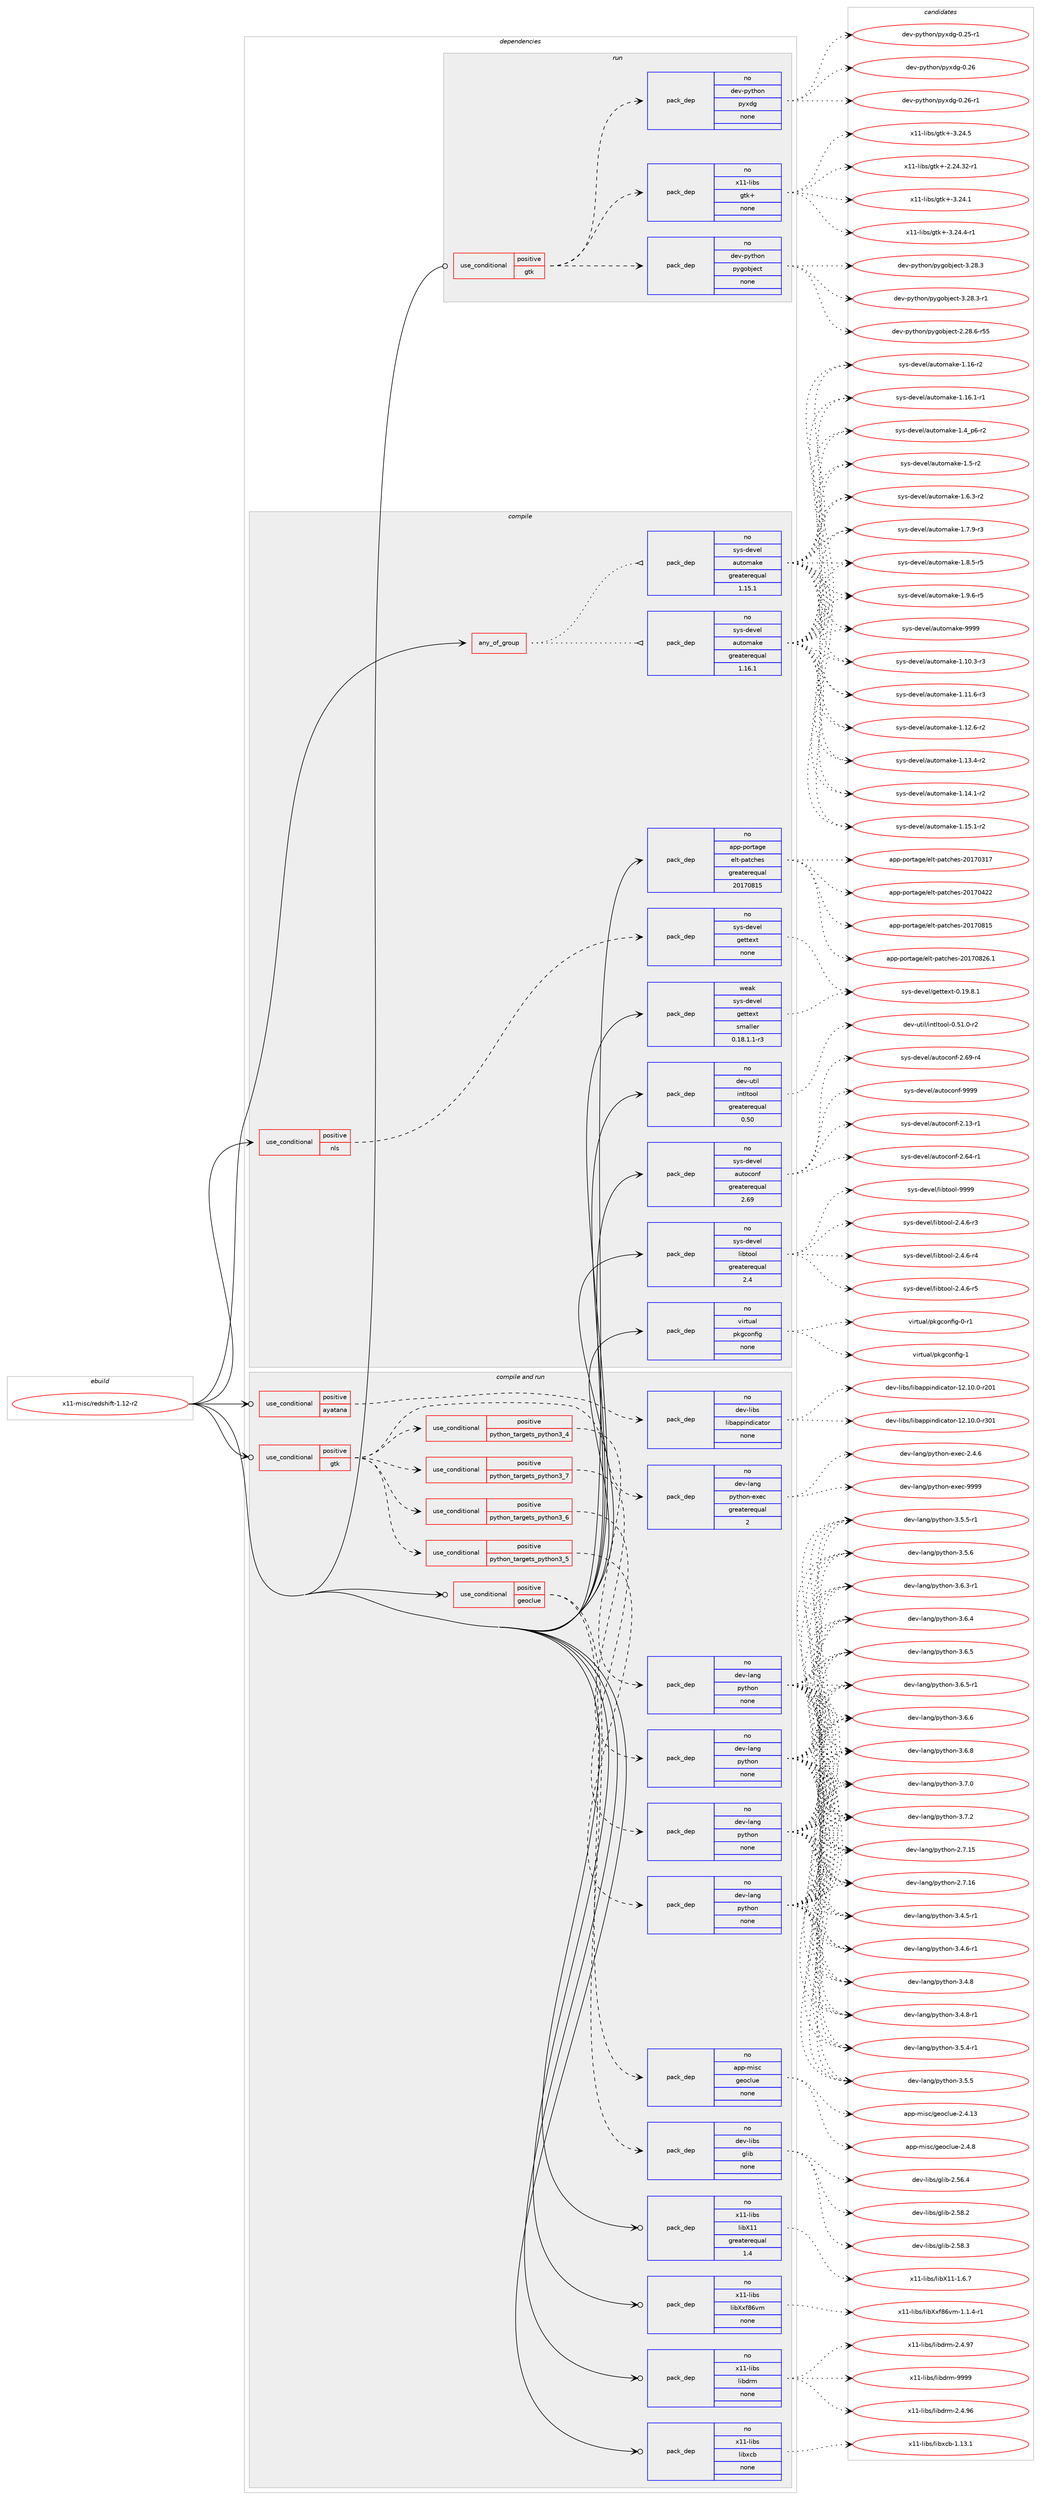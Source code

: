 digraph prolog {

# *************
# Graph options
# *************

newrank=true;
concentrate=true;
compound=true;
graph [rankdir=LR,fontname=Helvetica,fontsize=10,ranksep=1.5];#, ranksep=2.5, nodesep=0.2];
edge  [arrowhead=vee];
node  [fontname=Helvetica,fontsize=10];

# **********
# The ebuild
# **********

subgraph cluster_leftcol {
color=gray;
rank=same;
label=<<i>ebuild</i>>;
id [label="x11-misc/redshift-1.12-r2", color=red, width=4, href="../x11-misc/redshift-1.12-r2.svg"];
}

# ****************
# The dependencies
# ****************

subgraph cluster_midcol {
color=gray;
label=<<i>dependencies</i>>;
subgraph cluster_compile {
fillcolor="#eeeeee";
style=filled;
label=<<i>compile</i>>;
subgraph any28706 {
dependency1764167 [label=<<TABLE BORDER="0" CELLBORDER="1" CELLSPACING="0" CELLPADDING="4"><TR><TD CELLPADDING="10">any_of_group</TD></TR></TABLE>>, shape=none, color=red];subgraph pack1267830 {
dependency1764168 [label=<<TABLE BORDER="0" CELLBORDER="1" CELLSPACING="0" CELLPADDING="4" WIDTH="220"><TR><TD ROWSPAN="6" CELLPADDING="30">pack_dep</TD></TR><TR><TD WIDTH="110">no</TD></TR><TR><TD>sys-devel</TD></TR><TR><TD>automake</TD></TR><TR><TD>greaterequal</TD></TR><TR><TD>1.16.1</TD></TR></TABLE>>, shape=none, color=blue];
}
dependency1764167:e -> dependency1764168:w [weight=20,style="dotted",arrowhead="oinv"];
subgraph pack1267831 {
dependency1764169 [label=<<TABLE BORDER="0" CELLBORDER="1" CELLSPACING="0" CELLPADDING="4" WIDTH="220"><TR><TD ROWSPAN="6" CELLPADDING="30">pack_dep</TD></TR><TR><TD WIDTH="110">no</TD></TR><TR><TD>sys-devel</TD></TR><TR><TD>automake</TD></TR><TR><TD>greaterequal</TD></TR><TR><TD>1.15.1</TD></TR></TABLE>>, shape=none, color=blue];
}
dependency1764167:e -> dependency1764169:w [weight=20,style="dotted",arrowhead="oinv"];
}
id:e -> dependency1764167:w [weight=20,style="solid",arrowhead="vee"];
subgraph cond466623 {
dependency1764170 [label=<<TABLE BORDER="0" CELLBORDER="1" CELLSPACING="0" CELLPADDING="4"><TR><TD ROWSPAN="3" CELLPADDING="10">use_conditional</TD></TR><TR><TD>positive</TD></TR><TR><TD>nls</TD></TR></TABLE>>, shape=none, color=red];
subgraph pack1267832 {
dependency1764171 [label=<<TABLE BORDER="0" CELLBORDER="1" CELLSPACING="0" CELLPADDING="4" WIDTH="220"><TR><TD ROWSPAN="6" CELLPADDING="30">pack_dep</TD></TR><TR><TD WIDTH="110">no</TD></TR><TR><TD>sys-devel</TD></TR><TR><TD>gettext</TD></TR><TR><TD>none</TD></TR><TR><TD></TD></TR></TABLE>>, shape=none, color=blue];
}
dependency1764170:e -> dependency1764171:w [weight=20,style="dashed",arrowhead="vee"];
}
id:e -> dependency1764170:w [weight=20,style="solid",arrowhead="vee"];
subgraph pack1267833 {
dependency1764172 [label=<<TABLE BORDER="0" CELLBORDER="1" CELLSPACING="0" CELLPADDING="4" WIDTH="220"><TR><TD ROWSPAN="6" CELLPADDING="30">pack_dep</TD></TR><TR><TD WIDTH="110">no</TD></TR><TR><TD>app-portage</TD></TR><TR><TD>elt-patches</TD></TR><TR><TD>greaterequal</TD></TR><TR><TD>20170815</TD></TR></TABLE>>, shape=none, color=blue];
}
id:e -> dependency1764172:w [weight=20,style="solid",arrowhead="vee"];
subgraph pack1267834 {
dependency1764173 [label=<<TABLE BORDER="0" CELLBORDER="1" CELLSPACING="0" CELLPADDING="4" WIDTH="220"><TR><TD ROWSPAN="6" CELLPADDING="30">pack_dep</TD></TR><TR><TD WIDTH="110">no</TD></TR><TR><TD>dev-util</TD></TR><TR><TD>intltool</TD></TR><TR><TD>greaterequal</TD></TR><TR><TD>0.50</TD></TR></TABLE>>, shape=none, color=blue];
}
id:e -> dependency1764173:w [weight=20,style="solid",arrowhead="vee"];
subgraph pack1267835 {
dependency1764174 [label=<<TABLE BORDER="0" CELLBORDER="1" CELLSPACING="0" CELLPADDING="4" WIDTH="220"><TR><TD ROWSPAN="6" CELLPADDING="30">pack_dep</TD></TR><TR><TD WIDTH="110">no</TD></TR><TR><TD>sys-devel</TD></TR><TR><TD>autoconf</TD></TR><TR><TD>greaterequal</TD></TR><TR><TD>2.69</TD></TR></TABLE>>, shape=none, color=blue];
}
id:e -> dependency1764174:w [weight=20,style="solid",arrowhead="vee"];
subgraph pack1267836 {
dependency1764175 [label=<<TABLE BORDER="0" CELLBORDER="1" CELLSPACING="0" CELLPADDING="4" WIDTH="220"><TR><TD ROWSPAN="6" CELLPADDING="30">pack_dep</TD></TR><TR><TD WIDTH="110">no</TD></TR><TR><TD>sys-devel</TD></TR><TR><TD>libtool</TD></TR><TR><TD>greaterequal</TD></TR><TR><TD>2.4</TD></TR></TABLE>>, shape=none, color=blue];
}
id:e -> dependency1764175:w [weight=20,style="solid",arrowhead="vee"];
subgraph pack1267837 {
dependency1764176 [label=<<TABLE BORDER="0" CELLBORDER="1" CELLSPACING="0" CELLPADDING="4" WIDTH="220"><TR><TD ROWSPAN="6" CELLPADDING="30">pack_dep</TD></TR><TR><TD WIDTH="110">no</TD></TR><TR><TD>virtual</TD></TR><TR><TD>pkgconfig</TD></TR><TR><TD>none</TD></TR><TR><TD></TD></TR></TABLE>>, shape=none, color=blue];
}
id:e -> dependency1764176:w [weight=20,style="solid",arrowhead="vee"];
subgraph pack1267838 {
dependency1764177 [label=<<TABLE BORDER="0" CELLBORDER="1" CELLSPACING="0" CELLPADDING="4" WIDTH="220"><TR><TD ROWSPAN="6" CELLPADDING="30">pack_dep</TD></TR><TR><TD WIDTH="110">weak</TD></TR><TR><TD>sys-devel</TD></TR><TR><TD>gettext</TD></TR><TR><TD>smaller</TD></TR><TR><TD>0.18.1.1-r3</TD></TR></TABLE>>, shape=none, color=blue];
}
id:e -> dependency1764177:w [weight=20,style="solid",arrowhead="vee"];
}
subgraph cluster_compileandrun {
fillcolor="#eeeeee";
style=filled;
label=<<i>compile and run</i>>;
subgraph cond466624 {
dependency1764178 [label=<<TABLE BORDER="0" CELLBORDER="1" CELLSPACING="0" CELLPADDING="4"><TR><TD ROWSPAN="3" CELLPADDING="10">use_conditional</TD></TR><TR><TD>positive</TD></TR><TR><TD>ayatana</TD></TR></TABLE>>, shape=none, color=red];
subgraph pack1267839 {
dependency1764179 [label=<<TABLE BORDER="0" CELLBORDER="1" CELLSPACING="0" CELLPADDING="4" WIDTH="220"><TR><TD ROWSPAN="6" CELLPADDING="30">pack_dep</TD></TR><TR><TD WIDTH="110">no</TD></TR><TR><TD>dev-libs</TD></TR><TR><TD>libappindicator</TD></TR><TR><TD>none</TD></TR><TR><TD></TD></TR></TABLE>>, shape=none, color=blue];
}
dependency1764178:e -> dependency1764179:w [weight=20,style="dashed",arrowhead="vee"];
}
id:e -> dependency1764178:w [weight=20,style="solid",arrowhead="odotvee"];
subgraph cond466625 {
dependency1764180 [label=<<TABLE BORDER="0" CELLBORDER="1" CELLSPACING="0" CELLPADDING="4"><TR><TD ROWSPAN="3" CELLPADDING="10">use_conditional</TD></TR><TR><TD>positive</TD></TR><TR><TD>geoclue</TD></TR></TABLE>>, shape=none, color=red];
subgraph pack1267840 {
dependency1764181 [label=<<TABLE BORDER="0" CELLBORDER="1" CELLSPACING="0" CELLPADDING="4" WIDTH="220"><TR><TD ROWSPAN="6" CELLPADDING="30">pack_dep</TD></TR><TR><TD WIDTH="110">no</TD></TR><TR><TD>app-misc</TD></TR><TR><TD>geoclue</TD></TR><TR><TD>none</TD></TR><TR><TD></TD></TR></TABLE>>, shape=none, color=blue];
}
dependency1764180:e -> dependency1764181:w [weight=20,style="dashed",arrowhead="vee"];
subgraph pack1267841 {
dependency1764182 [label=<<TABLE BORDER="0" CELLBORDER="1" CELLSPACING="0" CELLPADDING="4" WIDTH="220"><TR><TD ROWSPAN="6" CELLPADDING="30">pack_dep</TD></TR><TR><TD WIDTH="110">no</TD></TR><TR><TD>dev-libs</TD></TR><TR><TD>glib</TD></TR><TR><TD>none</TD></TR><TR><TD></TD></TR></TABLE>>, shape=none, color=blue];
}
dependency1764180:e -> dependency1764182:w [weight=20,style="dashed",arrowhead="vee"];
}
id:e -> dependency1764180:w [weight=20,style="solid",arrowhead="odotvee"];
subgraph cond466626 {
dependency1764183 [label=<<TABLE BORDER="0" CELLBORDER="1" CELLSPACING="0" CELLPADDING="4"><TR><TD ROWSPAN="3" CELLPADDING="10">use_conditional</TD></TR><TR><TD>positive</TD></TR><TR><TD>gtk</TD></TR></TABLE>>, shape=none, color=red];
subgraph cond466627 {
dependency1764184 [label=<<TABLE BORDER="0" CELLBORDER="1" CELLSPACING="0" CELLPADDING="4"><TR><TD ROWSPAN="3" CELLPADDING="10">use_conditional</TD></TR><TR><TD>positive</TD></TR><TR><TD>python_targets_python3_4</TD></TR></TABLE>>, shape=none, color=red];
subgraph pack1267842 {
dependency1764185 [label=<<TABLE BORDER="0" CELLBORDER="1" CELLSPACING="0" CELLPADDING="4" WIDTH="220"><TR><TD ROWSPAN="6" CELLPADDING="30">pack_dep</TD></TR><TR><TD WIDTH="110">no</TD></TR><TR><TD>dev-lang</TD></TR><TR><TD>python</TD></TR><TR><TD>none</TD></TR><TR><TD></TD></TR></TABLE>>, shape=none, color=blue];
}
dependency1764184:e -> dependency1764185:w [weight=20,style="dashed",arrowhead="vee"];
}
dependency1764183:e -> dependency1764184:w [weight=20,style="dashed",arrowhead="vee"];
subgraph cond466628 {
dependency1764186 [label=<<TABLE BORDER="0" CELLBORDER="1" CELLSPACING="0" CELLPADDING="4"><TR><TD ROWSPAN="3" CELLPADDING="10">use_conditional</TD></TR><TR><TD>positive</TD></TR><TR><TD>python_targets_python3_5</TD></TR></TABLE>>, shape=none, color=red];
subgraph pack1267843 {
dependency1764187 [label=<<TABLE BORDER="0" CELLBORDER="1" CELLSPACING="0" CELLPADDING="4" WIDTH="220"><TR><TD ROWSPAN="6" CELLPADDING="30">pack_dep</TD></TR><TR><TD WIDTH="110">no</TD></TR><TR><TD>dev-lang</TD></TR><TR><TD>python</TD></TR><TR><TD>none</TD></TR><TR><TD></TD></TR></TABLE>>, shape=none, color=blue];
}
dependency1764186:e -> dependency1764187:w [weight=20,style="dashed",arrowhead="vee"];
}
dependency1764183:e -> dependency1764186:w [weight=20,style="dashed",arrowhead="vee"];
subgraph cond466629 {
dependency1764188 [label=<<TABLE BORDER="0" CELLBORDER="1" CELLSPACING="0" CELLPADDING="4"><TR><TD ROWSPAN="3" CELLPADDING="10">use_conditional</TD></TR><TR><TD>positive</TD></TR><TR><TD>python_targets_python3_6</TD></TR></TABLE>>, shape=none, color=red];
subgraph pack1267844 {
dependency1764189 [label=<<TABLE BORDER="0" CELLBORDER="1" CELLSPACING="0" CELLPADDING="4" WIDTH="220"><TR><TD ROWSPAN="6" CELLPADDING="30">pack_dep</TD></TR><TR><TD WIDTH="110">no</TD></TR><TR><TD>dev-lang</TD></TR><TR><TD>python</TD></TR><TR><TD>none</TD></TR><TR><TD></TD></TR></TABLE>>, shape=none, color=blue];
}
dependency1764188:e -> dependency1764189:w [weight=20,style="dashed",arrowhead="vee"];
}
dependency1764183:e -> dependency1764188:w [weight=20,style="dashed",arrowhead="vee"];
subgraph cond466630 {
dependency1764190 [label=<<TABLE BORDER="0" CELLBORDER="1" CELLSPACING="0" CELLPADDING="4"><TR><TD ROWSPAN="3" CELLPADDING="10">use_conditional</TD></TR><TR><TD>positive</TD></TR><TR><TD>python_targets_python3_7</TD></TR></TABLE>>, shape=none, color=red];
subgraph pack1267845 {
dependency1764191 [label=<<TABLE BORDER="0" CELLBORDER="1" CELLSPACING="0" CELLPADDING="4" WIDTH="220"><TR><TD ROWSPAN="6" CELLPADDING="30">pack_dep</TD></TR><TR><TD WIDTH="110">no</TD></TR><TR><TD>dev-lang</TD></TR><TR><TD>python</TD></TR><TR><TD>none</TD></TR><TR><TD></TD></TR></TABLE>>, shape=none, color=blue];
}
dependency1764190:e -> dependency1764191:w [weight=20,style="dashed",arrowhead="vee"];
}
dependency1764183:e -> dependency1764190:w [weight=20,style="dashed",arrowhead="vee"];
subgraph pack1267846 {
dependency1764192 [label=<<TABLE BORDER="0" CELLBORDER="1" CELLSPACING="0" CELLPADDING="4" WIDTH="220"><TR><TD ROWSPAN="6" CELLPADDING="30">pack_dep</TD></TR><TR><TD WIDTH="110">no</TD></TR><TR><TD>dev-lang</TD></TR><TR><TD>python-exec</TD></TR><TR><TD>greaterequal</TD></TR><TR><TD>2</TD></TR></TABLE>>, shape=none, color=blue];
}
dependency1764183:e -> dependency1764192:w [weight=20,style="dashed",arrowhead="vee"];
}
id:e -> dependency1764183:w [weight=20,style="solid",arrowhead="odotvee"];
subgraph pack1267847 {
dependency1764193 [label=<<TABLE BORDER="0" CELLBORDER="1" CELLSPACING="0" CELLPADDING="4" WIDTH="220"><TR><TD ROWSPAN="6" CELLPADDING="30">pack_dep</TD></TR><TR><TD WIDTH="110">no</TD></TR><TR><TD>x11-libs</TD></TR><TR><TD>libX11</TD></TR><TR><TD>greaterequal</TD></TR><TR><TD>1.4</TD></TR></TABLE>>, shape=none, color=blue];
}
id:e -> dependency1764193:w [weight=20,style="solid",arrowhead="odotvee"];
subgraph pack1267848 {
dependency1764194 [label=<<TABLE BORDER="0" CELLBORDER="1" CELLSPACING="0" CELLPADDING="4" WIDTH="220"><TR><TD ROWSPAN="6" CELLPADDING="30">pack_dep</TD></TR><TR><TD WIDTH="110">no</TD></TR><TR><TD>x11-libs</TD></TR><TR><TD>libXxf86vm</TD></TR><TR><TD>none</TD></TR><TR><TD></TD></TR></TABLE>>, shape=none, color=blue];
}
id:e -> dependency1764194:w [weight=20,style="solid",arrowhead="odotvee"];
subgraph pack1267849 {
dependency1764195 [label=<<TABLE BORDER="0" CELLBORDER="1" CELLSPACING="0" CELLPADDING="4" WIDTH="220"><TR><TD ROWSPAN="6" CELLPADDING="30">pack_dep</TD></TR><TR><TD WIDTH="110">no</TD></TR><TR><TD>x11-libs</TD></TR><TR><TD>libdrm</TD></TR><TR><TD>none</TD></TR><TR><TD></TD></TR></TABLE>>, shape=none, color=blue];
}
id:e -> dependency1764195:w [weight=20,style="solid",arrowhead="odotvee"];
subgraph pack1267850 {
dependency1764196 [label=<<TABLE BORDER="0" CELLBORDER="1" CELLSPACING="0" CELLPADDING="4" WIDTH="220"><TR><TD ROWSPAN="6" CELLPADDING="30">pack_dep</TD></TR><TR><TD WIDTH="110">no</TD></TR><TR><TD>x11-libs</TD></TR><TR><TD>libxcb</TD></TR><TR><TD>none</TD></TR><TR><TD></TD></TR></TABLE>>, shape=none, color=blue];
}
id:e -> dependency1764196:w [weight=20,style="solid",arrowhead="odotvee"];
}
subgraph cluster_run {
fillcolor="#eeeeee";
style=filled;
label=<<i>run</i>>;
subgraph cond466631 {
dependency1764197 [label=<<TABLE BORDER="0" CELLBORDER="1" CELLSPACING="0" CELLPADDING="4"><TR><TD ROWSPAN="3" CELLPADDING="10">use_conditional</TD></TR><TR><TD>positive</TD></TR><TR><TD>gtk</TD></TR></TABLE>>, shape=none, color=red];
subgraph pack1267851 {
dependency1764198 [label=<<TABLE BORDER="0" CELLBORDER="1" CELLSPACING="0" CELLPADDING="4" WIDTH="220"><TR><TD ROWSPAN="6" CELLPADDING="30">pack_dep</TD></TR><TR><TD WIDTH="110">no</TD></TR><TR><TD>dev-python</TD></TR><TR><TD>pygobject</TD></TR><TR><TD>none</TD></TR><TR><TD></TD></TR></TABLE>>, shape=none, color=blue];
}
dependency1764197:e -> dependency1764198:w [weight=20,style="dashed",arrowhead="vee"];
subgraph pack1267852 {
dependency1764199 [label=<<TABLE BORDER="0" CELLBORDER="1" CELLSPACING="0" CELLPADDING="4" WIDTH="220"><TR><TD ROWSPAN="6" CELLPADDING="30">pack_dep</TD></TR><TR><TD WIDTH="110">no</TD></TR><TR><TD>x11-libs</TD></TR><TR><TD>gtk+</TD></TR><TR><TD>none</TD></TR><TR><TD></TD></TR></TABLE>>, shape=none, color=blue];
}
dependency1764197:e -> dependency1764199:w [weight=20,style="dashed",arrowhead="vee"];
subgraph pack1267853 {
dependency1764200 [label=<<TABLE BORDER="0" CELLBORDER="1" CELLSPACING="0" CELLPADDING="4" WIDTH="220"><TR><TD ROWSPAN="6" CELLPADDING="30">pack_dep</TD></TR><TR><TD WIDTH="110">no</TD></TR><TR><TD>dev-python</TD></TR><TR><TD>pyxdg</TD></TR><TR><TD>none</TD></TR><TR><TD></TD></TR></TABLE>>, shape=none, color=blue];
}
dependency1764197:e -> dependency1764200:w [weight=20,style="dashed",arrowhead="vee"];
}
id:e -> dependency1764197:w [weight=20,style="solid",arrowhead="odot"];
}
}

# **************
# The candidates
# **************

subgraph cluster_choices {
rank=same;
color=gray;
label=<<i>candidates</i>>;

subgraph choice1267830 {
color=black;
nodesep=1;
choice11512111545100101118101108479711711611110997107101454946494846514511451 [label="sys-devel/automake-1.10.3-r3", color=red, width=4,href="../sys-devel/automake-1.10.3-r3.svg"];
choice11512111545100101118101108479711711611110997107101454946494946544511451 [label="sys-devel/automake-1.11.6-r3", color=red, width=4,href="../sys-devel/automake-1.11.6-r3.svg"];
choice11512111545100101118101108479711711611110997107101454946495046544511450 [label="sys-devel/automake-1.12.6-r2", color=red, width=4,href="../sys-devel/automake-1.12.6-r2.svg"];
choice11512111545100101118101108479711711611110997107101454946495146524511450 [label="sys-devel/automake-1.13.4-r2", color=red, width=4,href="../sys-devel/automake-1.13.4-r2.svg"];
choice11512111545100101118101108479711711611110997107101454946495246494511450 [label="sys-devel/automake-1.14.1-r2", color=red, width=4,href="../sys-devel/automake-1.14.1-r2.svg"];
choice11512111545100101118101108479711711611110997107101454946495346494511450 [label="sys-devel/automake-1.15.1-r2", color=red, width=4,href="../sys-devel/automake-1.15.1-r2.svg"];
choice1151211154510010111810110847971171161111099710710145494649544511450 [label="sys-devel/automake-1.16-r2", color=red, width=4,href="../sys-devel/automake-1.16-r2.svg"];
choice11512111545100101118101108479711711611110997107101454946495446494511449 [label="sys-devel/automake-1.16.1-r1", color=red, width=4,href="../sys-devel/automake-1.16.1-r1.svg"];
choice115121115451001011181011084797117116111109971071014549465295112544511450 [label="sys-devel/automake-1.4_p6-r2", color=red, width=4,href="../sys-devel/automake-1.4_p6-r2.svg"];
choice11512111545100101118101108479711711611110997107101454946534511450 [label="sys-devel/automake-1.5-r2", color=red, width=4,href="../sys-devel/automake-1.5-r2.svg"];
choice115121115451001011181011084797117116111109971071014549465446514511450 [label="sys-devel/automake-1.6.3-r2", color=red, width=4,href="../sys-devel/automake-1.6.3-r2.svg"];
choice115121115451001011181011084797117116111109971071014549465546574511451 [label="sys-devel/automake-1.7.9-r3", color=red, width=4,href="../sys-devel/automake-1.7.9-r3.svg"];
choice115121115451001011181011084797117116111109971071014549465646534511453 [label="sys-devel/automake-1.8.5-r5", color=red, width=4,href="../sys-devel/automake-1.8.5-r5.svg"];
choice115121115451001011181011084797117116111109971071014549465746544511453 [label="sys-devel/automake-1.9.6-r5", color=red, width=4,href="../sys-devel/automake-1.9.6-r5.svg"];
choice115121115451001011181011084797117116111109971071014557575757 [label="sys-devel/automake-9999", color=red, width=4,href="../sys-devel/automake-9999.svg"];
dependency1764168:e -> choice11512111545100101118101108479711711611110997107101454946494846514511451:w [style=dotted,weight="100"];
dependency1764168:e -> choice11512111545100101118101108479711711611110997107101454946494946544511451:w [style=dotted,weight="100"];
dependency1764168:e -> choice11512111545100101118101108479711711611110997107101454946495046544511450:w [style=dotted,weight="100"];
dependency1764168:e -> choice11512111545100101118101108479711711611110997107101454946495146524511450:w [style=dotted,weight="100"];
dependency1764168:e -> choice11512111545100101118101108479711711611110997107101454946495246494511450:w [style=dotted,weight="100"];
dependency1764168:e -> choice11512111545100101118101108479711711611110997107101454946495346494511450:w [style=dotted,weight="100"];
dependency1764168:e -> choice1151211154510010111810110847971171161111099710710145494649544511450:w [style=dotted,weight="100"];
dependency1764168:e -> choice11512111545100101118101108479711711611110997107101454946495446494511449:w [style=dotted,weight="100"];
dependency1764168:e -> choice115121115451001011181011084797117116111109971071014549465295112544511450:w [style=dotted,weight="100"];
dependency1764168:e -> choice11512111545100101118101108479711711611110997107101454946534511450:w [style=dotted,weight="100"];
dependency1764168:e -> choice115121115451001011181011084797117116111109971071014549465446514511450:w [style=dotted,weight="100"];
dependency1764168:e -> choice115121115451001011181011084797117116111109971071014549465546574511451:w [style=dotted,weight="100"];
dependency1764168:e -> choice115121115451001011181011084797117116111109971071014549465646534511453:w [style=dotted,weight="100"];
dependency1764168:e -> choice115121115451001011181011084797117116111109971071014549465746544511453:w [style=dotted,weight="100"];
dependency1764168:e -> choice115121115451001011181011084797117116111109971071014557575757:w [style=dotted,weight="100"];
}
subgraph choice1267831 {
color=black;
nodesep=1;
choice11512111545100101118101108479711711611110997107101454946494846514511451 [label="sys-devel/automake-1.10.3-r3", color=red, width=4,href="../sys-devel/automake-1.10.3-r3.svg"];
choice11512111545100101118101108479711711611110997107101454946494946544511451 [label="sys-devel/automake-1.11.6-r3", color=red, width=4,href="../sys-devel/automake-1.11.6-r3.svg"];
choice11512111545100101118101108479711711611110997107101454946495046544511450 [label="sys-devel/automake-1.12.6-r2", color=red, width=4,href="../sys-devel/automake-1.12.6-r2.svg"];
choice11512111545100101118101108479711711611110997107101454946495146524511450 [label="sys-devel/automake-1.13.4-r2", color=red, width=4,href="../sys-devel/automake-1.13.4-r2.svg"];
choice11512111545100101118101108479711711611110997107101454946495246494511450 [label="sys-devel/automake-1.14.1-r2", color=red, width=4,href="../sys-devel/automake-1.14.1-r2.svg"];
choice11512111545100101118101108479711711611110997107101454946495346494511450 [label="sys-devel/automake-1.15.1-r2", color=red, width=4,href="../sys-devel/automake-1.15.1-r2.svg"];
choice1151211154510010111810110847971171161111099710710145494649544511450 [label="sys-devel/automake-1.16-r2", color=red, width=4,href="../sys-devel/automake-1.16-r2.svg"];
choice11512111545100101118101108479711711611110997107101454946495446494511449 [label="sys-devel/automake-1.16.1-r1", color=red, width=4,href="../sys-devel/automake-1.16.1-r1.svg"];
choice115121115451001011181011084797117116111109971071014549465295112544511450 [label="sys-devel/automake-1.4_p6-r2", color=red, width=4,href="../sys-devel/automake-1.4_p6-r2.svg"];
choice11512111545100101118101108479711711611110997107101454946534511450 [label="sys-devel/automake-1.5-r2", color=red, width=4,href="../sys-devel/automake-1.5-r2.svg"];
choice115121115451001011181011084797117116111109971071014549465446514511450 [label="sys-devel/automake-1.6.3-r2", color=red, width=4,href="../sys-devel/automake-1.6.3-r2.svg"];
choice115121115451001011181011084797117116111109971071014549465546574511451 [label="sys-devel/automake-1.7.9-r3", color=red, width=4,href="../sys-devel/automake-1.7.9-r3.svg"];
choice115121115451001011181011084797117116111109971071014549465646534511453 [label="sys-devel/automake-1.8.5-r5", color=red, width=4,href="../sys-devel/automake-1.8.5-r5.svg"];
choice115121115451001011181011084797117116111109971071014549465746544511453 [label="sys-devel/automake-1.9.6-r5", color=red, width=4,href="../sys-devel/automake-1.9.6-r5.svg"];
choice115121115451001011181011084797117116111109971071014557575757 [label="sys-devel/automake-9999", color=red, width=4,href="../sys-devel/automake-9999.svg"];
dependency1764169:e -> choice11512111545100101118101108479711711611110997107101454946494846514511451:w [style=dotted,weight="100"];
dependency1764169:e -> choice11512111545100101118101108479711711611110997107101454946494946544511451:w [style=dotted,weight="100"];
dependency1764169:e -> choice11512111545100101118101108479711711611110997107101454946495046544511450:w [style=dotted,weight="100"];
dependency1764169:e -> choice11512111545100101118101108479711711611110997107101454946495146524511450:w [style=dotted,weight="100"];
dependency1764169:e -> choice11512111545100101118101108479711711611110997107101454946495246494511450:w [style=dotted,weight="100"];
dependency1764169:e -> choice11512111545100101118101108479711711611110997107101454946495346494511450:w [style=dotted,weight="100"];
dependency1764169:e -> choice1151211154510010111810110847971171161111099710710145494649544511450:w [style=dotted,weight="100"];
dependency1764169:e -> choice11512111545100101118101108479711711611110997107101454946495446494511449:w [style=dotted,weight="100"];
dependency1764169:e -> choice115121115451001011181011084797117116111109971071014549465295112544511450:w [style=dotted,weight="100"];
dependency1764169:e -> choice11512111545100101118101108479711711611110997107101454946534511450:w [style=dotted,weight="100"];
dependency1764169:e -> choice115121115451001011181011084797117116111109971071014549465446514511450:w [style=dotted,weight="100"];
dependency1764169:e -> choice115121115451001011181011084797117116111109971071014549465546574511451:w [style=dotted,weight="100"];
dependency1764169:e -> choice115121115451001011181011084797117116111109971071014549465646534511453:w [style=dotted,weight="100"];
dependency1764169:e -> choice115121115451001011181011084797117116111109971071014549465746544511453:w [style=dotted,weight="100"];
dependency1764169:e -> choice115121115451001011181011084797117116111109971071014557575757:w [style=dotted,weight="100"];
}
subgraph choice1267832 {
color=black;
nodesep=1;
choice1151211154510010111810110847103101116116101120116454846495746564649 [label="sys-devel/gettext-0.19.8.1", color=red, width=4,href="../sys-devel/gettext-0.19.8.1.svg"];
dependency1764171:e -> choice1151211154510010111810110847103101116116101120116454846495746564649:w [style=dotted,weight="100"];
}
subgraph choice1267833 {
color=black;
nodesep=1;
choice97112112451121111141169710310147101108116451129711699104101115455048495548514955 [label="app-portage/elt-patches-20170317", color=red, width=4,href="../app-portage/elt-patches-20170317.svg"];
choice97112112451121111141169710310147101108116451129711699104101115455048495548525050 [label="app-portage/elt-patches-20170422", color=red, width=4,href="../app-portage/elt-patches-20170422.svg"];
choice97112112451121111141169710310147101108116451129711699104101115455048495548564953 [label="app-portage/elt-patches-20170815", color=red, width=4,href="../app-portage/elt-patches-20170815.svg"];
choice971121124511211111411697103101471011081164511297116991041011154550484955485650544649 [label="app-portage/elt-patches-20170826.1", color=red, width=4,href="../app-portage/elt-patches-20170826.1.svg"];
dependency1764172:e -> choice97112112451121111141169710310147101108116451129711699104101115455048495548514955:w [style=dotted,weight="100"];
dependency1764172:e -> choice97112112451121111141169710310147101108116451129711699104101115455048495548525050:w [style=dotted,weight="100"];
dependency1764172:e -> choice97112112451121111141169710310147101108116451129711699104101115455048495548564953:w [style=dotted,weight="100"];
dependency1764172:e -> choice971121124511211111411697103101471011081164511297116991041011154550484955485650544649:w [style=dotted,weight="100"];
}
subgraph choice1267834 {
color=black;
nodesep=1;
choice1001011184511711610510847105110116108116111111108454846534946484511450 [label="dev-util/intltool-0.51.0-r2", color=red, width=4,href="../dev-util/intltool-0.51.0-r2.svg"];
dependency1764173:e -> choice1001011184511711610510847105110116108116111111108454846534946484511450:w [style=dotted,weight="100"];
}
subgraph choice1267835 {
color=black;
nodesep=1;
choice1151211154510010111810110847971171161119911111010245504649514511449 [label="sys-devel/autoconf-2.13-r1", color=red, width=4,href="../sys-devel/autoconf-2.13-r1.svg"];
choice1151211154510010111810110847971171161119911111010245504654524511449 [label="sys-devel/autoconf-2.64-r1", color=red, width=4,href="../sys-devel/autoconf-2.64-r1.svg"];
choice1151211154510010111810110847971171161119911111010245504654574511452 [label="sys-devel/autoconf-2.69-r4", color=red, width=4,href="../sys-devel/autoconf-2.69-r4.svg"];
choice115121115451001011181011084797117116111991111101024557575757 [label="sys-devel/autoconf-9999", color=red, width=4,href="../sys-devel/autoconf-9999.svg"];
dependency1764174:e -> choice1151211154510010111810110847971171161119911111010245504649514511449:w [style=dotted,weight="100"];
dependency1764174:e -> choice1151211154510010111810110847971171161119911111010245504654524511449:w [style=dotted,weight="100"];
dependency1764174:e -> choice1151211154510010111810110847971171161119911111010245504654574511452:w [style=dotted,weight="100"];
dependency1764174:e -> choice115121115451001011181011084797117116111991111101024557575757:w [style=dotted,weight="100"];
}
subgraph choice1267836 {
color=black;
nodesep=1;
choice1151211154510010111810110847108105981161111111084550465246544511451 [label="sys-devel/libtool-2.4.6-r3", color=red, width=4,href="../sys-devel/libtool-2.4.6-r3.svg"];
choice1151211154510010111810110847108105981161111111084550465246544511452 [label="sys-devel/libtool-2.4.6-r4", color=red, width=4,href="../sys-devel/libtool-2.4.6-r4.svg"];
choice1151211154510010111810110847108105981161111111084550465246544511453 [label="sys-devel/libtool-2.4.6-r5", color=red, width=4,href="../sys-devel/libtool-2.4.6-r5.svg"];
choice1151211154510010111810110847108105981161111111084557575757 [label="sys-devel/libtool-9999", color=red, width=4,href="../sys-devel/libtool-9999.svg"];
dependency1764175:e -> choice1151211154510010111810110847108105981161111111084550465246544511451:w [style=dotted,weight="100"];
dependency1764175:e -> choice1151211154510010111810110847108105981161111111084550465246544511452:w [style=dotted,weight="100"];
dependency1764175:e -> choice1151211154510010111810110847108105981161111111084550465246544511453:w [style=dotted,weight="100"];
dependency1764175:e -> choice1151211154510010111810110847108105981161111111084557575757:w [style=dotted,weight="100"];
}
subgraph choice1267837 {
color=black;
nodesep=1;
choice11810511411611797108471121071039911111010210510345484511449 [label="virtual/pkgconfig-0-r1", color=red, width=4,href="../virtual/pkgconfig-0-r1.svg"];
choice1181051141161179710847112107103991111101021051034549 [label="virtual/pkgconfig-1", color=red, width=4,href="../virtual/pkgconfig-1.svg"];
dependency1764176:e -> choice11810511411611797108471121071039911111010210510345484511449:w [style=dotted,weight="100"];
dependency1764176:e -> choice1181051141161179710847112107103991111101021051034549:w [style=dotted,weight="100"];
}
subgraph choice1267838 {
color=black;
nodesep=1;
choice1151211154510010111810110847103101116116101120116454846495746564649 [label="sys-devel/gettext-0.19.8.1", color=red, width=4,href="../sys-devel/gettext-0.19.8.1.svg"];
dependency1764177:e -> choice1151211154510010111810110847103101116116101120116454846495746564649:w [style=dotted,weight="100"];
}
subgraph choice1267839 {
color=black;
nodesep=1;
choice10010111845108105981154710810598971121121051101001059997116111114454950464948464845114504849 [label="dev-libs/libappindicator-12.10.0-r201", color=red, width=4,href="../dev-libs/libappindicator-12.10.0-r201.svg"];
choice10010111845108105981154710810598971121121051101001059997116111114454950464948464845114514849 [label="dev-libs/libappindicator-12.10.0-r301", color=red, width=4,href="../dev-libs/libappindicator-12.10.0-r301.svg"];
dependency1764179:e -> choice10010111845108105981154710810598971121121051101001059997116111114454950464948464845114504849:w [style=dotted,weight="100"];
dependency1764179:e -> choice10010111845108105981154710810598971121121051101001059997116111114454950464948464845114514849:w [style=dotted,weight="100"];
}
subgraph choice1267840 {
color=black;
nodesep=1;
choice971121124510910511599471031011119910811710145504652464951 [label="app-misc/geoclue-2.4.13", color=red, width=4,href="../app-misc/geoclue-2.4.13.svg"];
choice9711211245109105115994710310111199108117101455046524656 [label="app-misc/geoclue-2.4.8", color=red, width=4,href="../app-misc/geoclue-2.4.8.svg"];
dependency1764181:e -> choice971121124510910511599471031011119910811710145504652464951:w [style=dotted,weight="100"];
dependency1764181:e -> choice9711211245109105115994710310111199108117101455046524656:w [style=dotted,weight="100"];
}
subgraph choice1267841 {
color=black;
nodesep=1;
choice1001011184510810598115471031081059845504653544652 [label="dev-libs/glib-2.56.4", color=red, width=4,href="../dev-libs/glib-2.56.4.svg"];
choice1001011184510810598115471031081059845504653564650 [label="dev-libs/glib-2.58.2", color=red, width=4,href="../dev-libs/glib-2.58.2.svg"];
choice1001011184510810598115471031081059845504653564651 [label="dev-libs/glib-2.58.3", color=red, width=4,href="../dev-libs/glib-2.58.3.svg"];
dependency1764182:e -> choice1001011184510810598115471031081059845504653544652:w [style=dotted,weight="100"];
dependency1764182:e -> choice1001011184510810598115471031081059845504653564650:w [style=dotted,weight="100"];
dependency1764182:e -> choice1001011184510810598115471031081059845504653564651:w [style=dotted,weight="100"];
}
subgraph choice1267842 {
color=black;
nodesep=1;
choice10010111845108971101034711212111610411111045504655464953 [label="dev-lang/python-2.7.15", color=red, width=4,href="../dev-lang/python-2.7.15.svg"];
choice10010111845108971101034711212111610411111045504655464954 [label="dev-lang/python-2.7.16", color=red, width=4,href="../dev-lang/python-2.7.16.svg"];
choice1001011184510897110103471121211161041111104551465246534511449 [label="dev-lang/python-3.4.5-r1", color=red, width=4,href="../dev-lang/python-3.4.5-r1.svg"];
choice1001011184510897110103471121211161041111104551465246544511449 [label="dev-lang/python-3.4.6-r1", color=red, width=4,href="../dev-lang/python-3.4.6-r1.svg"];
choice100101118451089711010347112121116104111110455146524656 [label="dev-lang/python-3.4.8", color=red, width=4,href="../dev-lang/python-3.4.8.svg"];
choice1001011184510897110103471121211161041111104551465246564511449 [label="dev-lang/python-3.4.8-r1", color=red, width=4,href="../dev-lang/python-3.4.8-r1.svg"];
choice1001011184510897110103471121211161041111104551465346524511449 [label="dev-lang/python-3.5.4-r1", color=red, width=4,href="../dev-lang/python-3.5.4-r1.svg"];
choice100101118451089711010347112121116104111110455146534653 [label="dev-lang/python-3.5.5", color=red, width=4,href="../dev-lang/python-3.5.5.svg"];
choice1001011184510897110103471121211161041111104551465346534511449 [label="dev-lang/python-3.5.5-r1", color=red, width=4,href="../dev-lang/python-3.5.5-r1.svg"];
choice100101118451089711010347112121116104111110455146534654 [label="dev-lang/python-3.5.6", color=red, width=4,href="../dev-lang/python-3.5.6.svg"];
choice1001011184510897110103471121211161041111104551465446514511449 [label="dev-lang/python-3.6.3-r1", color=red, width=4,href="../dev-lang/python-3.6.3-r1.svg"];
choice100101118451089711010347112121116104111110455146544652 [label="dev-lang/python-3.6.4", color=red, width=4,href="../dev-lang/python-3.6.4.svg"];
choice100101118451089711010347112121116104111110455146544653 [label="dev-lang/python-3.6.5", color=red, width=4,href="../dev-lang/python-3.6.5.svg"];
choice1001011184510897110103471121211161041111104551465446534511449 [label="dev-lang/python-3.6.5-r1", color=red, width=4,href="../dev-lang/python-3.6.5-r1.svg"];
choice100101118451089711010347112121116104111110455146544654 [label="dev-lang/python-3.6.6", color=red, width=4,href="../dev-lang/python-3.6.6.svg"];
choice100101118451089711010347112121116104111110455146544656 [label="dev-lang/python-3.6.8", color=red, width=4,href="../dev-lang/python-3.6.8.svg"];
choice100101118451089711010347112121116104111110455146554648 [label="dev-lang/python-3.7.0", color=red, width=4,href="../dev-lang/python-3.7.0.svg"];
choice100101118451089711010347112121116104111110455146554650 [label="dev-lang/python-3.7.2", color=red, width=4,href="../dev-lang/python-3.7.2.svg"];
dependency1764185:e -> choice10010111845108971101034711212111610411111045504655464953:w [style=dotted,weight="100"];
dependency1764185:e -> choice10010111845108971101034711212111610411111045504655464954:w [style=dotted,weight="100"];
dependency1764185:e -> choice1001011184510897110103471121211161041111104551465246534511449:w [style=dotted,weight="100"];
dependency1764185:e -> choice1001011184510897110103471121211161041111104551465246544511449:w [style=dotted,weight="100"];
dependency1764185:e -> choice100101118451089711010347112121116104111110455146524656:w [style=dotted,weight="100"];
dependency1764185:e -> choice1001011184510897110103471121211161041111104551465246564511449:w [style=dotted,weight="100"];
dependency1764185:e -> choice1001011184510897110103471121211161041111104551465346524511449:w [style=dotted,weight="100"];
dependency1764185:e -> choice100101118451089711010347112121116104111110455146534653:w [style=dotted,weight="100"];
dependency1764185:e -> choice1001011184510897110103471121211161041111104551465346534511449:w [style=dotted,weight="100"];
dependency1764185:e -> choice100101118451089711010347112121116104111110455146534654:w [style=dotted,weight="100"];
dependency1764185:e -> choice1001011184510897110103471121211161041111104551465446514511449:w [style=dotted,weight="100"];
dependency1764185:e -> choice100101118451089711010347112121116104111110455146544652:w [style=dotted,weight="100"];
dependency1764185:e -> choice100101118451089711010347112121116104111110455146544653:w [style=dotted,weight="100"];
dependency1764185:e -> choice1001011184510897110103471121211161041111104551465446534511449:w [style=dotted,weight="100"];
dependency1764185:e -> choice100101118451089711010347112121116104111110455146544654:w [style=dotted,weight="100"];
dependency1764185:e -> choice100101118451089711010347112121116104111110455146544656:w [style=dotted,weight="100"];
dependency1764185:e -> choice100101118451089711010347112121116104111110455146554648:w [style=dotted,weight="100"];
dependency1764185:e -> choice100101118451089711010347112121116104111110455146554650:w [style=dotted,weight="100"];
}
subgraph choice1267843 {
color=black;
nodesep=1;
choice10010111845108971101034711212111610411111045504655464953 [label="dev-lang/python-2.7.15", color=red, width=4,href="../dev-lang/python-2.7.15.svg"];
choice10010111845108971101034711212111610411111045504655464954 [label="dev-lang/python-2.7.16", color=red, width=4,href="../dev-lang/python-2.7.16.svg"];
choice1001011184510897110103471121211161041111104551465246534511449 [label="dev-lang/python-3.4.5-r1", color=red, width=4,href="../dev-lang/python-3.4.5-r1.svg"];
choice1001011184510897110103471121211161041111104551465246544511449 [label="dev-lang/python-3.4.6-r1", color=red, width=4,href="../dev-lang/python-3.4.6-r1.svg"];
choice100101118451089711010347112121116104111110455146524656 [label="dev-lang/python-3.4.8", color=red, width=4,href="../dev-lang/python-3.4.8.svg"];
choice1001011184510897110103471121211161041111104551465246564511449 [label="dev-lang/python-3.4.8-r1", color=red, width=4,href="../dev-lang/python-3.4.8-r1.svg"];
choice1001011184510897110103471121211161041111104551465346524511449 [label="dev-lang/python-3.5.4-r1", color=red, width=4,href="../dev-lang/python-3.5.4-r1.svg"];
choice100101118451089711010347112121116104111110455146534653 [label="dev-lang/python-3.5.5", color=red, width=4,href="../dev-lang/python-3.5.5.svg"];
choice1001011184510897110103471121211161041111104551465346534511449 [label="dev-lang/python-3.5.5-r1", color=red, width=4,href="../dev-lang/python-3.5.5-r1.svg"];
choice100101118451089711010347112121116104111110455146534654 [label="dev-lang/python-3.5.6", color=red, width=4,href="../dev-lang/python-3.5.6.svg"];
choice1001011184510897110103471121211161041111104551465446514511449 [label="dev-lang/python-3.6.3-r1", color=red, width=4,href="../dev-lang/python-3.6.3-r1.svg"];
choice100101118451089711010347112121116104111110455146544652 [label="dev-lang/python-3.6.4", color=red, width=4,href="../dev-lang/python-3.6.4.svg"];
choice100101118451089711010347112121116104111110455146544653 [label="dev-lang/python-3.6.5", color=red, width=4,href="../dev-lang/python-3.6.5.svg"];
choice1001011184510897110103471121211161041111104551465446534511449 [label="dev-lang/python-3.6.5-r1", color=red, width=4,href="../dev-lang/python-3.6.5-r1.svg"];
choice100101118451089711010347112121116104111110455146544654 [label="dev-lang/python-3.6.6", color=red, width=4,href="../dev-lang/python-3.6.6.svg"];
choice100101118451089711010347112121116104111110455146544656 [label="dev-lang/python-3.6.8", color=red, width=4,href="../dev-lang/python-3.6.8.svg"];
choice100101118451089711010347112121116104111110455146554648 [label="dev-lang/python-3.7.0", color=red, width=4,href="../dev-lang/python-3.7.0.svg"];
choice100101118451089711010347112121116104111110455146554650 [label="dev-lang/python-3.7.2", color=red, width=4,href="../dev-lang/python-3.7.2.svg"];
dependency1764187:e -> choice10010111845108971101034711212111610411111045504655464953:w [style=dotted,weight="100"];
dependency1764187:e -> choice10010111845108971101034711212111610411111045504655464954:w [style=dotted,weight="100"];
dependency1764187:e -> choice1001011184510897110103471121211161041111104551465246534511449:w [style=dotted,weight="100"];
dependency1764187:e -> choice1001011184510897110103471121211161041111104551465246544511449:w [style=dotted,weight="100"];
dependency1764187:e -> choice100101118451089711010347112121116104111110455146524656:w [style=dotted,weight="100"];
dependency1764187:e -> choice1001011184510897110103471121211161041111104551465246564511449:w [style=dotted,weight="100"];
dependency1764187:e -> choice1001011184510897110103471121211161041111104551465346524511449:w [style=dotted,weight="100"];
dependency1764187:e -> choice100101118451089711010347112121116104111110455146534653:w [style=dotted,weight="100"];
dependency1764187:e -> choice1001011184510897110103471121211161041111104551465346534511449:w [style=dotted,weight="100"];
dependency1764187:e -> choice100101118451089711010347112121116104111110455146534654:w [style=dotted,weight="100"];
dependency1764187:e -> choice1001011184510897110103471121211161041111104551465446514511449:w [style=dotted,weight="100"];
dependency1764187:e -> choice100101118451089711010347112121116104111110455146544652:w [style=dotted,weight="100"];
dependency1764187:e -> choice100101118451089711010347112121116104111110455146544653:w [style=dotted,weight="100"];
dependency1764187:e -> choice1001011184510897110103471121211161041111104551465446534511449:w [style=dotted,weight="100"];
dependency1764187:e -> choice100101118451089711010347112121116104111110455146544654:w [style=dotted,weight="100"];
dependency1764187:e -> choice100101118451089711010347112121116104111110455146544656:w [style=dotted,weight="100"];
dependency1764187:e -> choice100101118451089711010347112121116104111110455146554648:w [style=dotted,weight="100"];
dependency1764187:e -> choice100101118451089711010347112121116104111110455146554650:w [style=dotted,weight="100"];
}
subgraph choice1267844 {
color=black;
nodesep=1;
choice10010111845108971101034711212111610411111045504655464953 [label="dev-lang/python-2.7.15", color=red, width=4,href="../dev-lang/python-2.7.15.svg"];
choice10010111845108971101034711212111610411111045504655464954 [label="dev-lang/python-2.7.16", color=red, width=4,href="../dev-lang/python-2.7.16.svg"];
choice1001011184510897110103471121211161041111104551465246534511449 [label="dev-lang/python-3.4.5-r1", color=red, width=4,href="../dev-lang/python-3.4.5-r1.svg"];
choice1001011184510897110103471121211161041111104551465246544511449 [label="dev-lang/python-3.4.6-r1", color=red, width=4,href="../dev-lang/python-3.4.6-r1.svg"];
choice100101118451089711010347112121116104111110455146524656 [label="dev-lang/python-3.4.8", color=red, width=4,href="../dev-lang/python-3.4.8.svg"];
choice1001011184510897110103471121211161041111104551465246564511449 [label="dev-lang/python-3.4.8-r1", color=red, width=4,href="../dev-lang/python-3.4.8-r1.svg"];
choice1001011184510897110103471121211161041111104551465346524511449 [label="dev-lang/python-3.5.4-r1", color=red, width=4,href="../dev-lang/python-3.5.4-r1.svg"];
choice100101118451089711010347112121116104111110455146534653 [label="dev-lang/python-3.5.5", color=red, width=4,href="../dev-lang/python-3.5.5.svg"];
choice1001011184510897110103471121211161041111104551465346534511449 [label="dev-lang/python-3.5.5-r1", color=red, width=4,href="../dev-lang/python-3.5.5-r1.svg"];
choice100101118451089711010347112121116104111110455146534654 [label="dev-lang/python-3.5.6", color=red, width=4,href="../dev-lang/python-3.5.6.svg"];
choice1001011184510897110103471121211161041111104551465446514511449 [label="dev-lang/python-3.6.3-r1", color=red, width=4,href="../dev-lang/python-3.6.3-r1.svg"];
choice100101118451089711010347112121116104111110455146544652 [label="dev-lang/python-3.6.4", color=red, width=4,href="../dev-lang/python-3.6.4.svg"];
choice100101118451089711010347112121116104111110455146544653 [label="dev-lang/python-3.6.5", color=red, width=4,href="../dev-lang/python-3.6.5.svg"];
choice1001011184510897110103471121211161041111104551465446534511449 [label="dev-lang/python-3.6.5-r1", color=red, width=4,href="../dev-lang/python-3.6.5-r1.svg"];
choice100101118451089711010347112121116104111110455146544654 [label="dev-lang/python-3.6.6", color=red, width=4,href="../dev-lang/python-3.6.6.svg"];
choice100101118451089711010347112121116104111110455146544656 [label="dev-lang/python-3.6.8", color=red, width=4,href="../dev-lang/python-3.6.8.svg"];
choice100101118451089711010347112121116104111110455146554648 [label="dev-lang/python-3.7.0", color=red, width=4,href="../dev-lang/python-3.7.0.svg"];
choice100101118451089711010347112121116104111110455146554650 [label="dev-lang/python-3.7.2", color=red, width=4,href="../dev-lang/python-3.7.2.svg"];
dependency1764189:e -> choice10010111845108971101034711212111610411111045504655464953:w [style=dotted,weight="100"];
dependency1764189:e -> choice10010111845108971101034711212111610411111045504655464954:w [style=dotted,weight="100"];
dependency1764189:e -> choice1001011184510897110103471121211161041111104551465246534511449:w [style=dotted,weight="100"];
dependency1764189:e -> choice1001011184510897110103471121211161041111104551465246544511449:w [style=dotted,weight="100"];
dependency1764189:e -> choice100101118451089711010347112121116104111110455146524656:w [style=dotted,weight="100"];
dependency1764189:e -> choice1001011184510897110103471121211161041111104551465246564511449:w [style=dotted,weight="100"];
dependency1764189:e -> choice1001011184510897110103471121211161041111104551465346524511449:w [style=dotted,weight="100"];
dependency1764189:e -> choice100101118451089711010347112121116104111110455146534653:w [style=dotted,weight="100"];
dependency1764189:e -> choice1001011184510897110103471121211161041111104551465346534511449:w [style=dotted,weight="100"];
dependency1764189:e -> choice100101118451089711010347112121116104111110455146534654:w [style=dotted,weight="100"];
dependency1764189:e -> choice1001011184510897110103471121211161041111104551465446514511449:w [style=dotted,weight="100"];
dependency1764189:e -> choice100101118451089711010347112121116104111110455146544652:w [style=dotted,weight="100"];
dependency1764189:e -> choice100101118451089711010347112121116104111110455146544653:w [style=dotted,weight="100"];
dependency1764189:e -> choice1001011184510897110103471121211161041111104551465446534511449:w [style=dotted,weight="100"];
dependency1764189:e -> choice100101118451089711010347112121116104111110455146544654:w [style=dotted,weight="100"];
dependency1764189:e -> choice100101118451089711010347112121116104111110455146544656:w [style=dotted,weight="100"];
dependency1764189:e -> choice100101118451089711010347112121116104111110455146554648:w [style=dotted,weight="100"];
dependency1764189:e -> choice100101118451089711010347112121116104111110455146554650:w [style=dotted,weight="100"];
}
subgraph choice1267845 {
color=black;
nodesep=1;
choice10010111845108971101034711212111610411111045504655464953 [label="dev-lang/python-2.7.15", color=red, width=4,href="../dev-lang/python-2.7.15.svg"];
choice10010111845108971101034711212111610411111045504655464954 [label="dev-lang/python-2.7.16", color=red, width=4,href="../dev-lang/python-2.7.16.svg"];
choice1001011184510897110103471121211161041111104551465246534511449 [label="dev-lang/python-3.4.5-r1", color=red, width=4,href="../dev-lang/python-3.4.5-r1.svg"];
choice1001011184510897110103471121211161041111104551465246544511449 [label="dev-lang/python-3.4.6-r1", color=red, width=4,href="../dev-lang/python-3.4.6-r1.svg"];
choice100101118451089711010347112121116104111110455146524656 [label="dev-lang/python-3.4.8", color=red, width=4,href="../dev-lang/python-3.4.8.svg"];
choice1001011184510897110103471121211161041111104551465246564511449 [label="dev-lang/python-3.4.8-r1", color=red, width=4,href="../dev-lang/python-3.4.8-r1.svg"];
choice1001011184510897110103471121211161041111104551465346524511449 [label="dev-lang/python-3.5.4-r1", color=red, width=4,href="../dev-lang/python-3.5.4-r1.svg"];
choice100101118451089711010347112121116104111110455146534653 [label="dev-lang/python-3.5.5", color=red, width=4,href="../dev-lang/python-3.5.5.svg"];
choice1001011184510897110103471121211161041111104551465346534511449 [label="dev-lang/python-3.5.5-r1", color=red, width=4,href="../dev-lang/python-3.5.5-r1.svg"];
choice100101118451089711010347112121116104111110455146534654 [label="dev-lang/python-3.5.6", color=red, width=4,href="../dev-lang/python-3.5.6.svg"];
choice1001011184510897110103471121211161041111104551465446514511449 [label="dev-lang/python-3.6.3-r1", color=red, width=4,href="../dev-lang/python-3.6.3-r1.svg"];
choice100101118451089711010347112121116104111110455146544652 [label="dev-lang/python-3.6.4", color=red, width=4,href="../dev-lang/python-3.6.4.svg"];
choice100101118451089711010347112121116104111110455146544653 [label="dev-lang/python-3.6.5", color=red, width=4,href="../dev-lang/python-3.6.5.svg"];
choice1001011184510897110103471121211161041111104551465446534511449 [label="dev-lang/python-3.6.5-r1", color=red, width=4,href="../dev-lang/python-3.6.5-r1.svg"];
choice100101118451089711010347112121116104111110455146544654 [label="dev-lang/python-3.6.6", color=red, width=4,href="../dev-lang/python-3.6.6.svg"];
choice100101118451089711010347112121116104111110455146544656 [label="dev-lang/python-3.6.8", color=red, width=4,href="../dev-lang/python-3.6.8.svg"];
choice100101118451089711010347112121116104111110455146554648 [label="dev-lang/python-3.7.0", color=red, width=4,href="../dev-lang/python-3.7.0.svg"];
choice100101118451089711010347112121116104111110455146554650 [label="dev-lang/python-3.7.2", color=red, width=4,href="../dev-lang/python-3.7.2.svg"];
dependency1764191:e -> choice10010111845108971101034711212111610411111045504655464953:w [style=dotted,weight="100"];
dependency1764191:e -> choice10010111845108971101034711212111610411111045504655464954:w [style=dotted,weight="100"];
dependency1764191:e -> choice1001011184510897110103471121211161041111104551465246534511449:w [style=dotted,weight="100"];
dependency1764191:e -> choice1001011184510897110103471121211161041111104551465246544511449:w [style=dotted,weight="100"];
dependency1764191:e -> choice100101118451089711010347112121116104111110455146524656:w [style=dotted,weight="100"];
dependency1764191:e -> choice1001011184510897110103471121211161041111104551465246564511449:w [style=dotted,weight="100"];
dependency1764191:e -> choice1001011184510897110103471121211161041111104551465346524511449:w [style=dotted,weight="100"];
dependency1764191:e -> choice100101118451089711010347112121116104111110455146534653:w [style=dotted,weight="100"];
dependency1764191:e -> choice1001011184510897110103471121211161041111104551465346534511449:w [style=dotted,weight="100"];
dependency1764191:e -> choice100101118451089711010347112121116104111110455146534654:w [style=dotted,weight="100"];
dependency1764191:e -> choice1001011184510897110103471121211161041111104551465446514511449:w [style=dotted,weight="100"];
dependency1764191:e -> choice100101118451089711010347112121116104111110455146544652:w [style=dotted,weight="100"];
dependency1764191:e -> choice100101118451089711010347112121116104111110455146544653:w [style=dotted,weight="100"];
dependency1764191:e -> choice1001011184510897110103471121211161041111104551465446534511449:w [style=dotted,weight="100"];
dependency1764191:e -> choice100101118451089711010347112121116104111110455146544654:w [style=dotted,weight="100"];
dependency1764191:e -> choice100101118451089711010347112121116104111110455146544656:w [style=dotted,weight="100"];
dependency1764191:e -> choice100101118451089711010347112121116104111110455146554648:w [style=dotted,weight="100"];
dependency1764191:e -> choice100101118451089711010347112121116104111110455146554650:w [style=dotted,weight="100"];
}
subgraph choice1267846 {
color=black;
nodesep=1;
choice1001011184510897110103471121211161041111104510112010199455046524654 [label="dev-lang/python-exec-2.4.6", color=red, width=4,href="../dev-lang/python-exec-2.4.6.svg"];
choice10010111845108971101034711212111610411111045101120101994557575757 [label="dev-lang/python-exec-9999", color=red, width=4,href="../dev-lang/python-exec-9999.svg"];
dependency1764192:e -> choice1001011184510897110103471121211161041111104510112010199455046524654:w [style=dotted,weight="100"];
dependency1764192:e -> choice10010111845108971101034711212111610411111045101120101994557575757:w [style=dotted,weight="100"];
}
subgraph choice1267847 {
color=black;
nodesep=1;
choice120494945108105981154710810598884949454946544655 [label="x11-libs/libX11-1.6.7", color=red, width=4,href="../x11-libs/libX11-1.6.7.svg"];
dependency1764193:e -> choice120494945108105981154710810598884949454946544655:w [style=dotted,weight="100"];
}
subgraph choice1267848 {
color=black;
nodesep=1;
choice1204949451081059811547108105988812010256541181094549464946524511449 [label="x11-libs/libXxf86vm-1.1.4-r1", color=red, width=4,href="../x11-libs/libXxf86vm-1.1.4-r1.svg"];
dependency1764194:e -> choice1204949451081059811547108105988812010256541181094549464946524511449:w [style=dotted,weight="100"];
}
subgraph choice1267849 {
color=black;
nodesep=1;
choice12049494510810598115471081059810011410945504652465754 [label="x11-libs/libdrm-2.4.96", color=red, width=4,href="../x11-libs/libdrm-2.4.96.svg"];
choice12049494510810598115471081059810011410945504652465755 [label="x11-libs/libdrm-2.4.97", color=red, width=4,href="../x11-libs/libdrm-2.4.97.svg"];
choice1204949451081059811547108105981001141094557575757 [label="x11-libs/libdrm-9999", color=red, width=4,href="../x11-libs/libdrm-9999.svg"];
dependency1764195:e -> choice12049494510810598115471081059810011410945504652465754:w [style=dotted,weight="100"];
dependency1764195:e -> choice12049494510810598115471081059810011410945504652465755:w [style=dotted,weight="100"];
dependency1764195:e -> choice1204949451081059811547108105981001141094557575757:w [style=dotted,weight="100"];
}
subgraph choice1267850 {
color=black;
nodesep=1;
choice120494945108105981154710810598120999845494649514649 [label="x11-libs/libxcb-1.13.1", color=red, width=4,href="../x11-libs/libxcb-1.13.1.svg"];
dependency1764196:e -> choice120494945108105981154710810598120999845494649514649:w [style=dotted,weight="100"];
}
subgraph choice1267851 {
color=black;
nodesep=1;
choice1001011184511212111610411111047112121103111981061019911645504650564654451145353 [label="dev-python/pygobject-2.28.6-r55", color=red, width=4,href="../dev-python/pygobject-2.28.6-r55.svg"];
choice1001011184511212111610411111047112121103111981061019911645514650564651 [label="dev-python/pygobject-3.28.3", color=red, width=4,href="../dev-python/pygobject-3.28.3.svg"];
choice10010111845112121116104111110471121211031119810610199116455146505646514511449 [label="dev-python/pygobject-3.28.3-r1", color=red, width=4,href="../dev-python/pygobject-3.28.3-r1.svg"];
dependency1764198:e -> choice1001011184511212111610411111047112121103111981061019911645504650564654451145353:w [style=dotted,weight="100"];
dependency1764198:e -> choice1001011184511212111610411111047112121103111981061019911645514650564651:w [style=dotted,weight="100"];
dependency1764198:e -> choice10010111845112121116104111110471121211031119810610199116455146505646514511449:w [style=dotted,weight="100"];
}
subgraph choice1267852 {
color=black;
nodesep=1;
choice12049494510810598115471031161074345504650524651504511449 [label="x11-libs/gtk+-2.24.32-r1", color=red, width=4,href="../x11-libs/gtk+-2.24.32-r1.svg"];
choice12049494510810598115471031161074345514650524649 [label="x11-libs/gtk+-3.24.1", color=red, width=4,href="../x11-libs/gtk+-3.24.1.svg"];
choice120494945108105981154710311610743455146505246524511449 [label="x11-libs/gtk+-3.24.4-r1", color=red, width=4,href="../x11-libs/gtk+-3.24.4-r1.svg"];
choice12049494510810598115471031161074345514650524653 [label="x11-libs/gtk+-3.24.5", color=red, width=4,href="../x11-libs/gtk+-3.24.5.svg"];
dependency1764199:e -> choice12049494510810598115471031161074345504650524651504511449:w [style=dotted,weight="100"];
dependency1764199:e -> choice12049494510810598115471031161074345514650524649:w [style=dotted,weight="100"];
dependency1764199:e -> choice120494945108105981154710311610743455146505246524511449:w [style=dotted,weight="100"];
dependency1764199:e -> choice12049494510810598115471031161074345514650524653:w [style=dotted,weight="100"];
}
subgraph choice1267853 {
color=black;
nodesep=1;
choice100101118451121211161041111104711212112010010345484650534511449 [label="dev-python/pyxdg-0.25-r1", color=red, width=4,href="../dev-python/pyxdg-0.25-r1.svg"];
choice10010111845112121116104111110471121211201001034548465054 [label="dev-python/pyxdg-0.26", color=red, width=4,href="../dev-python/pyxdg-0.26.svg"];
choice100101118451121211161041111104711212112010010345484650544511449 [label="dev-python/pyxdg-0.26-r1", color=red, width=4,href="../dev-python/pyxdg-0.26-r1.svg"];
dependency1764200:e -> choice100101118451121211161041111104711212112010010345484650534511449:w [style=dotted,weight="100"];
dependency1764200:e -> choice10010111845112121116104111110471121211201001034548465054:w [style=dotted,weight="100"];
dependency1764200:e -> choice100101118451121211161041111104711212112010010345484650544511449:w [style=dotted,weight="100"];
}
}

}
